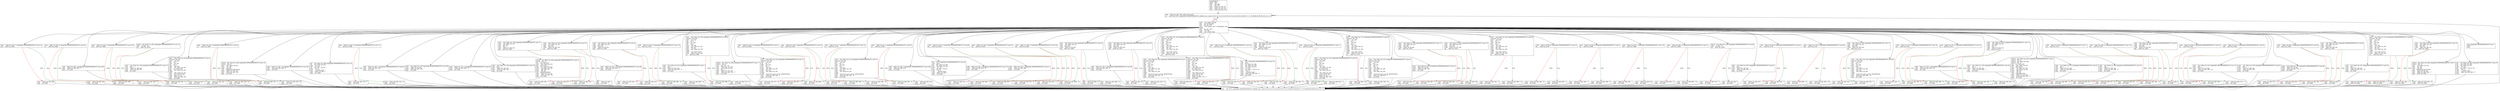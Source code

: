 digraph "positionBoat" {
	graph [
	];
	node [
		shape = "box"
	];
	edge [
	];
	"0" [
		label = "positionBoat:\lpush    rbp\lmov     rbp, rsp\lsub     rsp, 60h\lmov     [rbp+var_58], rdi\lmov     [rbp+var_5C], esi\lmov     [rbp+var_48], 12h\l"
	];
	"1" [
		label = "cmp     [rbp+var_48], 76h; switch 119 cases\lja      short def_1875; jumptable 0000000000001875 default case, cases 0,8,10,13,15,22,23,30,33-35,37,41,43,49,54,58,63,65,71,75,78,80,86,95,96,99,103,112,113\l"
	];
	"2" [
		label = "mov     rax, [rbp+var_48]\llea     rdx, ds:0[rax*4]\llea     rax, jpt_1875\lmov     eax, ds:(jpt_1875 - 6078h)[rdx+rax]\lcdqe\llea     rdx, jpt_1875\ladd     rax, rdx\ljmp     rax; switch jump\l"
	];
	"3" [
		label = "cmp     [rbp+var_5C], 1; jumptable 0000000000001875 case 18\ljnz     short loc_188A\l"
	];
	"4" [
		label = "mov     [rbp+var_48], 0Eh\ljmp     loc_24A0\l"
	];
	"5" [
		label = "mov     [rbp+var_48], 14h\ljmp     loc_24A0\l"
	];
	"6" [
		label = "cmp     [rbp+var_30], 0; jumptable 0000000000001875 case 50\ljs      short loc_18AA\l"
	];
	"7" [
		label = "mov     [rbp+var_48], 3Bh ; ';'\ljmp     loc_24A0\l"
	];
	"8" [
		label = "mov     [rbp+var_48], 6Ah ; 'j'\ljmp     loc_24A0\l"
	];
	"9" [
		label = "add     [rbp+var_40], 1; jumptable 0000000000001875 case 108\lmov     [rbp+var_48], 69h ; 'i'\ljmp     loc_24A0\l"
	];
	"10" [
		label = "cmp     [rbp+var_5C], 3; jumptable 0000000000001875 case 104\ljnz     short loc_18DB\l"
	];
	"11" [
		label = "mov     [rbp+var_48], 53h ; 'S'\ljmp     loc_24A0\l"
	];
	"12" [
		label = "mov     [rbp+var_48], 1\ljmp     loc_24A0\l"
	];
	"13" [
		label = "movzx   eax, [rbp+var_4E]; jumptable 0000000000001875 case 25\lcmp     al, 48h ; 'H'\ljnz     short loc_18FD\l"
	];
	"14" [
		label = "mov     [rbp+var_48], 59h ; 'Y'\ljmp     loc_24A0\l"
	];
	"15" [
		label = "mov     [rbp+var_48], 26h ; '&'\ljmp     loc_24A0\l"
	];
	"16" [
		label = "mov     eax, [rbp+var_18]; jumptable 0000000000001875 case 52\lsub     eax, 1\lmov     [rbp+var_38], eax\lmov     [rbp+var_48], 0Ch\ljmp     loc_24A0\l"
	];
	"17" [
		label = "mov     eax, [rbp+var_4]; jumptable 0000000000001875 case 4\lmovsxd  rdx, eax\lmov     rax, rdx\lshl     rax, 2\ladd     rax, rdx\lshl     rax, 3\lmov     rdx, rax\lmov     rax, [rbp+var_58]\llea     rcx, [rdx+rax]\lmov     eax, [rbp+var_18]\lcdqe\lmov     edx, [rbp+var_5C]\lmov     [rcx+rax*4], edx\ladd     [rbp+var_4], 1\lmov     [rbp+var_48], 1Ah\ljmp     loc_24A0\l"
	];
	"18" [
		label = "cmp     [rbp+var_24], 0; jumptable 0000000000001875 case 62\ljs      short loc_196E\l"
	];
	"19" [
		label = "mov     [rbp+var_48], 55h ; 'U'\ljmp     loc_24A0\l"
	];
	"20" [
		label = "mov     [rbp+var_48], 52h ; 'R'\ljmp     loc_24A0\l"
	];
	"21" [
		label = "movzx   eax, [rbp+var_4D]; jumptable 0000000000001875 case 102\lmovsx   edx, al\lmov     eax, [rbp+var_4C]\lmov     esi, edx\lmov     edi, eax\lcall    validEntryLineColumn\lmov     [rbp+var_10], eax\lmov     [rbp+var_48], 10h\ljmp     loc_24A0\l"
	];
	"22" [
		label = "add     [rbp+var_30], 1; jumptable 0000000000001875 case 106\lmov     [rbp+var_48], 4Ah ; 'J'\ljmp     loc_24A0\l"
	];
	"23" [
		label = "lea     rdx, [rbp+var_4D]; jumptable 0000000000001875 case 14\llea     rax, [rbp+var_4C]\lmov     rsi, rax\llea     rdi, aDC; \"%d %c\"\lmov     eax, 0\lcall    ___isoc99_scanf\lmov     [rbp+var_48], 2\ljmp     loc_24A0\l"
	];
	"24" [
		label = "cmp     [rbp+var_28], 0; jumptable 0000000000001875 case 111\ljs      short loc_19EB\l"
	];
	"25" [
		label = "mov     [rbp+var_48], 72h ; 'r'\ljmp     loc_24A0\l"
	];
	"26" [
		label = "mov     [rbp+var_48], 52h ; 'R'\ljmp     loc_24A0\l"
	];
	"27" [
		label = "add     [rbp+var_28], 1; jumptable 0000000000001875 case 82\lmov     [rbp+var_48], 1Dh\ljmp     loc_24A0\l"
	];
	"28" [
		label = "mov     eax, [rbp+var_18]; jumptable 0000000000001875 case 89\lmov     [rbp+var_4], eax\lmov     [rbp+var_48], 2Dh ; '-'\ljmp     loc_24A0\l"
	];
	"29" [
		label = "add     [rbp+var_1C], 1; jumptable 0000000000001875 case 56\lmov     [rbp+var_48], 6Eh ; 'n'\ljmp     loc_24A0\l"
	];
	"30" [
		label = "mov     eax, [rbp+var_18]; jumptable 0000000000001875 case 79\lsub     eax, 1\lmov     [rbp+var_20], eax\lmov     [rbp+var_48], 20h ; ' '\ljmp     loc_24A0\l"
	];
	"31" [
		label = "movzx   eax, [rbp+var_4D]; jumptable 0000000000001875 case 31\lmovsx   eax, al\llea     ecx, [rax-41h]\lmov     eax, [rbp+var_4C]\llea     edx, [rax-1]\lmov     esi, [rbp+var_5C]\lmov     rax, [rbp+var_58]\lmov     r8d, 48h ; 'H'\lmov     rdi, rax\lcall    validatePosition\lmov     [rbp+var_C], eax\lmov     [rbp+var_48], 18h\ljmp     loc_24A0\l"
	];
	"32" [
		label = "mov     edx, [rbp+var_18]; jumptable 0000000000001875 case 12\lmov     eax, [rbp+var_5C]\ladd     eax, edx\lsub     eax, 1\lcmp     [rbp+var_38], eax\ljge     short loc_1A95\l"
	];
	"33" [
		label = "mov     [rbp+var_48], 76h ; 'v'\ljmp     loc_24A0\l"
	];
	"34" [
		label = "mov     [rbp+var_48], 4Ch ; 'L'\ljmp     loc_24A0\l"
	];
	"35" [
		label = "mov     edx, [rbp+var_4C]; jumptable 0000000000001875 case 101\lmov     eax, [rbp+var_5C]\ladd     eax, edx\lcmp     [rbp+var_3C], eax\ljg      short loc_1ABC\l"
	];
	"36" [
		label = "mov     [rbp+var_48], 2Ch ; ','\ljmp     loc_24A0\l"
	];
	"37" [
		label = "mov     [rbp+var_48], 7\ljmp     loc_24A0\l"
	];
	"38" [
		label = "add     [rbp+var_3C], 1; jumptable 0000000000001875 case 69\lmov     [rbp+var_48], 65h ; 'e'\ljmp     loc_24A0\l"
	];
	"39" [
		label = "mov     edx, [rbp+var_18]; jumptable 0000000000001875 case 45\lmov     eax, [rbp+var_5C]\ladd     eax, edx\lcmp     [rbp+var_4], eax\ljge     short loc_1AF4\l"
	];
	"40" [
		label = "mov     [rbp+var_48], 5Ah ; 'Z'\ljmp     loc_24A0\l"
	];
	"41" [
		label = "mov     [rbp+var_48], 5Ch ; '\\'\ljmp     loc_24A0\l"
	];
	"42" [
		label = "cmp     [rbp+var_34], 0; jumptable 0000000000001875 case 118\ljs      short loc_1B14\l"
	];
	"43" [
		label = "mov     [rbp+var_48], 48h ; 'H'\ljmp     loc_24A0\l"
	];
	"44" [
		label = "mov     [rbp+var_48], 6Dh ; 'm'\ljmp     loc_24A0\l"
	];
	"45" [
		label = "mov     eax, [rbp+var_4C]; jumptable 0000000000001875 case 1\lsub     eax, 1\lmov     [rbp+var_3C], eax\lmov     [rbp+var_48], 65h ; 'e'\ljmp     loc_24A0\l"
	];
	"46" [
		label = "mov     eax, [rbp+var_24]; jumptable 0000000000001875 case 81\lmovsxd  rdx, eax\lmov     rax, rdx\lshl     rax, 2\ladd     rax, rdx\lshl     rax, 3\lmov     rdx, rax\lmov     rax, [rbp+var_58]\ladd     rdx, rax\lmov     eax, [rbp+var_28]\lcdqe\lmov     eax, [rdx+rax*4]\lcmp     [rbp+var_5C], eax\ljz      short loc_1B6F\l"
	];
	"47" [
		label = "mov     [rbp+var_48], 0Bh\ljmp     loc_24A0\l"
	];
	"48" [
		label = "mov     [rbp+var_48], 52h ; 'R'\ljmp     loc_24A0\l"
	];
	"49" [
		label = "movzx   eax, [rbp+var_4D]; jumptable 0000000000001875 case 77\lmovsx   eax, al\lsub     eax, 41h ; 'A'\lmov     [rbp+var_18], eax\lmov     eax, [rbp+var_4C]\lsub     eax, 1\lmov     [rbp+var_4C], eax\lmov     [rbp+var_48], 74h ; 't'\ljmp     loc_24A0\l"
	];
	"50" [
		label = "mov     eax, [rbp+var_2C]; jumptable 0000000000001875 case 70\lmovsxd  rdx, eax\lmov     rax, rdx\lshl     rax, 2\ladd     rax, rdx\lshl     rax, 3\lmov     rdx, rax\lmov     rax, [rbp+var_58]\ladd     rdx, rax\lmov     eax, [rbp+var_30]\lcdqe\lmov     dword ptr [rdx+rax*4], 0FFFFFFFFh\lmov     [rbp+var_48], 6Ah ; 'j'\ljmp     loc_24A0\l"
	];
	"51" [
		label = "cmp     [rbp+var_3C], 9; jumptable 0000000000001875 case 3\ljg      short loc_1BE9\l"
	];
	"52" [
		label = "mov     [rbp+var_48], 57h ; 'W'\ljmp     loc_24A0\l"
	];
	"53" [
		label = "mov     [rbp+var_48], 6Ch ; 'l'\ljmp     loc_24A0\l"
	];
	"54" [
		label = "cmp     [rbp+var_10], 0; jumptable 0000000000001875 case 16\ljnz     short loc_1C09\l"
	];
	"55" [
		label = "mov     [rbp+var_48], 6Bh ; 'k'\ljmp     loc_24A0\l"
	];
	"56" [
		label = "mov     [rbp+var_48], 5\ljmp     loc_24A0\l"
	];
	"57" [
		label = "cmp     [rbp+var_C], 1; jumptable 0000000000001875 case 24\ljz      short loc_1C29\l"
	];
	"58" [
		label = "mov     [rbp+var_48], 24h ; '$'\ljmp     loc_24A0\l"
	];
	"59" [
		label = "mov     [rbp+var_48], 4Dh ; 'M'\ljmp     loc_24A0\l"
	];
	"60" [
		label = "mov     eax, [rbp+var_1C]; jumptable 0000000000001875 case 21\lmovsxd  rdx, eax\lmov     rax, rdx\lshl     rax, 2\ladd     rax, rdx\lshl     rax, 3\lmov     rdx, rax\lmov     rax, [rbp+var_58]\ladd     rdx, rax\lmov     eax, [rbp+var_20]\lcdqe\lmov     dword ptr [rdx+rax*4], 0FFFFFFFFh\lmov     [rbp+var_48], 39h ; '9'\ljmp     loc_24A0\l"
	];
	"61" [
		label = "cmp     [rbp+var_8], 1; jumptable 0000000000001875 case 94\ljz      short loc_1C80\l"
	];
	"62" [
		label = "mov     [rbp+var_48], 24h ; '$'\ljmp     loc_24A0\l"
	];
	"63" [
		label = "mov     [rbp+var_48], 1Fh\ljmp     loc_24A0\l"
	];
	"64" [
		label = "add     [rbp+var_38], 1; jumptable 0000000000001875 case 109\lmov     [rbp+var_48], 0Ch\ljmp     loc_24A0\l"
	];
	"65" [
		label = "lea     rdi, s; jumptable 0000000000001875 case 36\lcall    _puts\llea     rdx, [rbp+var_4D]\llea     rax, [rbp+var_4C]\lmov     rsi, rax\llea     rdi, aDC; \"%d %c\"\lmov     eax, 0\lcall    ___isoc99_scanf\lmov     [rbp+var_48], 2\ljmp     loc_24A0\l"
	];
	"66" [
		label = "add     [rbp+var_34], 1; jumptable 0000000000001875 case 76\lmov     [rbp+var_48], 42h ; 'B'\ljmp     loc_24A0\l"
	];
	"67" [
		label = "add     [rbp+var_20], 1; jumptable 0000000000001875 case 57\lmov     [rbp+var_48], 20h ; ' '\ljmp     loc_24A0\l"
	];
	"68" [
		label = "cmp     [rbp+var_2C], 9; jumptable 0000000000001875 case 68\ljg      short loc_1D08\l"
	];
	"69" [
		label = "mov     [rbp+var_48], 32h ; '2'\ljmp     loc_24A0\l"
	];
	"70" [
		label = "mov     [rbp+var_48], 6Ah ; 'j'\ljmp     loc_24A0\l"
	];
	"71" [
		label = "cmp     [rbp+var_24], 9; jumptable 0000000000001875 case 85\ljg      short loc_1D28\l"
	];
	"72" [
		label = "mov     [rbp+var_48], 6Fh ; 'o'\ljmp     loc_24A0\l"
	];
	"73" [
		label = "mov     [rbp+var_48], 52h ; 'R'\ljmp     loc_24A0\l"
	];
	"74" [
		label = "cmp     [rbp+var_38], 9; jumptable 0000000000001875 case 100\ljg      short loc_1D48\l"
	];
	"75" [
		label = "mov     [rbp+var_48], 3Ch ; '<'\ljmp     loc_24A0\l"
	];
	"76" [
		label = "mov     [rbp+var_48], 6Dh ; 'm'\ljmp     loc_24A0\l"
	];
	"77" [
		label = "mov     edx, [rbp+var_4C]; jumptable 0000000000001875 case 26\lmov     eax, [rbp+var_5C]\ladd     eax, edx\lcmp     [rbp+var_4], eax\ljge     short loc_1D6F\l"
	];
	"78" [
		label = "mov     [rbp+var_48], 4\ljmp     loc_24A0\l"
	];
	"79" [
		label = "mov     [rbp+var_48], 68h ; 'h'\ljmp     loc_24A0\l"
	];
	"80" [
		label = "add     [rbp+var_24], 1; jumptable 0000000000001875 case 98\lmov     [rbp+var_48], 49h ; 'I'\ljmp     loc_24A0\l"
	];
	"81" [
		label = "mov     edx, [rbp+var_18]; jumptable 0000000000001875 case 105\lmov     eax, [rbp+var_5C]\ladd     eax, edx\lcmp     [rbp+var_40], eax\ljge     short loc_1DA7\l"
	];
	"82" [
		label = "mov     [rbp+var_48], 11h\ljmp     loc_24A0\l"
	];
	"83" [
		label = "mov     [rbp+var_48], 45h ; 'E'\ljmp     loc_24A0\l"
	];
	"84" [
		label = "mov     eax, [rbp+var_24]; jumptable 0000000000001875 case 11\lmovsxd  rdx, eax\lmov     rax, rdx\lshl     rax, 2\ladd     rax, rdx\lshl     rax, 3\lmov     rdx, rax\lmov     rax, [rbp+var_58]\ladd     rdx, rax\lmov     eax, [rbp+var_28]\lcdqe\lmov     dword ptr [rdx+rax*4], 0FFFFFFFFh\lmov     [rbp+var_48], 52h ; 'R'\ljmp     loc_24A0\l"
	];
	"85" [
		label = "mov     eax, [rbp+var_4C]; jumptable 0000000000001875 case 9\lmovsxd  rdx, eax\lmov     rax, rdx\lshl     rax, 2\ladd     rax, rdx\lshl     rax, 3\lmov     rdx, rax\lmov     rax, [rbp+var_58]\llea     rcx, [rdx+rax]\lmov     eax, [rbp+var_4]\lcdqe\lmov     edx, [rbp+var_5C]\lmov     [rcx+rax*4], edx\ladd     [rbp+var_4], 1\lmov     [rbp+var_48], 75h ; 'u'\ljmp     loc_24A0\l"
	];
	"86" [
		label = "mov     eax, [rbp+var_3C]; jumptable 0000000000001875 case 51\lmovsxd  rdx, eax\lmov     rax, rdx\lshl     rax, 2\ladd     rax, rdx\lshl     rax, 3\lmov     rdx, rax\lmov     rax, [rbp+var_58]\ladd     rdx, rax\lmov     eax, [rbp+var_40]\lcdqe\lmov     eax, [rdx+rax*4]\lcmp     [rbp+var_5C], eax\ljz      short loc_1E5E\l"
	];
	"87" [
		label = "mov     [rbp+var_48], 43h ; 'C'\ljmp     loc_24A0\l"
	];
	"88" [
		label = "mov     [rbp+var_48], 6Ch ; 'l'\ljmp     loc_24A0\l"
	];
	"89" [
		label = "lea     rdi, s; jumptable 0000000000001875 case 107\lcall    _puts\llea     rcx, [rbp+var_4E]\llea     rdx, [rbp+var_4D]\llea     rax, [rbp+var_4C]\lmov     rsi, rax\llea     rdi, aDCC; \"%d %c %c\"\lmov     eax, 0\lcall    ___isoc99_scanf\lmov     [rbp+var_48], 66h ; 'f'\ljmp     loc_24A0\l"
	];
	"90" [
		label = "cmp     [rbp+var_1C], 0; jumptable 0000000000001875 case 19\ljs      short loc_1EB7\l"
	];
	"91" [
		label = "mov     [rbp+var_48], 1Ch\ljmp     loc_24A0\l"
	];
	"92" [
		label = "mov     [rbp+var_48], 39h ; '9'\ljmp     loc_24A0\l"
	];
	"93" [
		label = "mov     edx, [rbp+var_18]; jumptable 0000000000001875 case 32\lmov     eax, [rbp+var_5C]\ladd     eax, edx\lcmp     [rbp+var_20], eax\ljg      short loc_1EDE\l"
	];
	"94" [
		label = "mov     [rbp+var_48], 13h\ljmp     loc_24A0\l"
	];
	"95" [
		label = "mov     [rbp+var_48], 38h ; '8'\ljmp     loc_24A0\l"
	];
	"96" [
		label = "cmp     [rbp+var_3C], 0; jumptable 0000000000001875 case 17\ljs      short loc_1EFE\l"
	];
	"97" [
		label = "mov     [rbp+var_48], 3\ljmp     loc_24A0\l"
	];
	"98" [
		label = "mov     [rbp+var_48], 6Ch ; 'l'\ljmp     loc_24A0\l"
	];
	"99" [
		label = "mov     eax, [rbp+var_4C]; jumptable 0000000000001875 case 90\lmovsxd  rdx, eax\lmov     rax, rdx\lshl     rax, 2\ladd     rax, rdx\lshl     rax, 3\lmov     rdx, rax\lmov     rax, [rbp+var_58]\llea     rcx, [rdx+rax]\lmov     eax, [rbp+var_4]\lcdqe\lmov     edx, [rbp+var_5C]\lmov     [rcx+rax*4], edx\ladd     [rbp+var_4], 1\lmov     [rbp+var_48], 2Dh ; '-'\ljmp     loc_24A0\l"
	];
	"100" [
		label = "mov     eax, [rbp+var_1C]; jumptable 0000000000001875 case 40\lmovsxd  rdx, eax\lmov     rax, rdx\lshl     rax, 2\ladd     rax, rdx\lshl     rax, 3\lmov     rdx, rax\lmov     rax, [rbp+var_58]\ladd     rdx, rax\lmov     eax, [rbp+var_20]\lcdqe\lmov     eax, [rdx+rax*4]\lcmp     [rbp+var_5C], eax\ljz      short loc_1F7E\l"
	];
	"101" [
		label = "mov     [rbp+var_48], 15h\ljmp     loc_24A0\l"
	];
	"102" [
		label = "mov     [rbp+var_48], 39h ; '9'\ljmp     loc_24A0\l"
	];
	"103" [
		label = "mov     eax, [rbp+var_3C]; jumptable 0000000000001875 case 67\lmovsxd  rdx, eax\lmov     rax, rdx\lshl     rax, 2\ladd     rax, rdx\lshl     rax, 3\lmov     rdx, rax\lmov     rax, [rbp+var_58]\ladd     rdx, rax\lmov     eax, [rbp+var_40]\lcdqe\lmov     dword ptr [rdx+rax*4], 0FFFFFFFFh\lmov     [rbp+var_48], 6Ch ; 'l'\ljmp     loc_24A0\l"
	];
	"104" [
		label = "mov     eax, [rbp+var_4C]; jumptable 0000000000001875 case 55\lmov     [rbp+var_4], eax\lmov     [rbp+var_48], 1Ah\ljmp     loc_24A0\l"
	];
	"105" [
		label = "mov     edx, [rbp+var_18]; jumptable 0000000000001875 case 117\lmov     eax, [rbp+var_5C]\ladd     eax, edx\lcmp     [rbp+var_4], eax\ljge     short loc_1FEF\l"
	];
	"106" [
		label = "mov     [rbp+var_48], 9\ljmp     loc_24A0\l"
	];
	"107" [
		label = "mov     [rbp+var_48], 5Bh ; '['\ljmp     loc_24A0\l"
	];
	"108" [
		label = "mov     edx, [rbp+var_4C]; jumptable 0000000000001875 case 110\lmov     eax, [rbp+var_5C]\ladd     eax, edx\lcmp     [rbp+var_1C], eax\ljg      short loc_2016\l"
	];
	"109" [
		label = "mov     [rbp+var_48], 4Fh ; 'O'\ljmp     loc_24A0\l"
	];
	"110" [
		label = "mov     [rbp+var_48], 19h\ljmp     loc_24A0\l"
	];
	"111" [
		label = "mov     eax, [rbp+var_34]; jumptable 0000000000001875 case 60\lmovsxd  rdx, eax\lmov     rax, rdx\lshl     rax, 2\ladd     rax, rdx\lshl     rax, 3\lmov     rdx, rax\lmov     rax, [rbp+var_58]\ladd     rdx, rax\lmov     eax, [rbp+var_38]\lcdqe\lmov     eax, [rdx+rax*4]\lcmp     [rbp+var_5C], eax\ljz      short loc_205B\l"
	];
	"112" [
		label = "mov     [rbp+var_48], 30h ; '0'\ljmp     loc_24A0\l"
	];
	"113" [
		label = "mov     [rbp+var_48], 6Dh ; 'm'\ljmp     loc_24A0\l"
	];
	"114" [
		label = "cmp     [rbp+var_30], 9; jumptable 0000000000001875 case 59\ljg      short loc_207B\l"
	];
	"115" [
		label = "mov     [rbp+var_48], 58h ; 'X'\ljmp     loc_24A0\l"
	];
	"116" [
		label = "mov     [rbp+var_48], 6Ah ; 'j'\ljmp     loc_24A0\l"
	];
	"117" [
		label = "cmp     [rbp+var_20], 9; jumptable 0000000000001875 case 6\ljg      short loc_209B\l"
	];
	"118" [
		label = "mov     [rbp+var_48], 28h ; '('\ljmp     loc_24A0\l"
	];
	"119" [
		label = "mov     [rbp+var_48], 39h ; '9'\ljmp     loc_24A0\l"
	];
	"120" [
		label = "cmp     [rbp+var_5C], 1; jumptable 0000000000001875 case 116\ljnz     short loc_20BB\l"
	];
	"121" [
		label = "mov     [rbp+var_48], 2Eh ; '.'\ljmp     loc_24A0\l"
	];
	"122" [
		label = "mov     [rbp+var_48], 19h\ljmp     loc_24A0\l"
	];
	"123" [
		label = "cmp     [rbp+var_38], 0; jumptable 0000000000001875 case 27\ljs      short loc_20DB\l"
	];
	"124" [
		label = "mov     [rbp+var_48], 64h ; 'd'\ljmp     loc_24A0\l"
	];
	"125" [
		label = "mov     [rbp+var_48], 6Dh ; 'm'\ljmp     loc_24A0\l"
	];
	"126" [
		label = "movzx   eax, [rbp+var_4E]; jumptable 0000000000001875 case 38\lcmp     al, 56h ; 'V'\ljnz     short loc_20FD\l"
	];
	"127" [
		label = "mov     [rbp+var_48], 37h ; '7'\ljmp     loc_24A0\l"
	];
	"128" [
		label = "mov     [rbp+var_48], 7\ljmp     loc_24A0\l"
	];
	"129" [
		label = "mov     eax, [rbp+var_4C]; jumptable 0000000000001875 case 61\lsub     eax, 1\lmov     [rbp+var_24], eax\lmov     [rbp+var_48], 49h ; 'I'\ljmp     loc_24A0\l"
	];
	"130" [
		label = "cmp     [rbp+var_40], 0; jumptable 0000000000001875 case 87\ljs      short loc_2133\l"
	];
	"131" [
		label = "mov     [rbp+var_48], 27h ; '''\ljmp     loc_24A0\l"
	];
	"132" [
		label = "mov     [rbp+var_48], 6Ch ; 'l'\ljmp     loc_24A0\l"
	];
	"133" [
		label = "cmp     [rbp+var_14], 0; jumptable 0000000000001875 case 84\ljnz     short loc_2153\l"
	];
	"134" [
		label = "mov     [rbp+var_48], 6Bh ; 'k'\ljmp     loc_24A0\l"
	];
	"135" [
		label = "mov     [rbp+var_48], 4Dh ; 'M'\ljmp     loc_24A0\l"
	];
	"136" [
		label = "mov     edx, [rbp+var_18]; jumptable 0000000000001875 case 74\lmov     eax, [rbp+var_5C]\ladd     eax, edx\lcmp     [rbp+var_30], eax\ljg      short loc_217A\l"
	];
	"137" [
		label = "mov     [rbp+var_48], 35h ; '5'\ljmp     loc_24A0\l"
	];
	"138" [
		label = "mov     [rbp+var_48], 2Fh ; '/'\ljmp     loc_24A0\l"
	];
	"139" [
		label = "mov     eax, [rbp+var_34]; jumptable 0000000000001875 case 48\lmovsxd  rdx, eax\lmov     rax, rdx\lshl     rax, 2\ladd     rax, rdx\lshl     rax, 3\lmov     rdx, rax\lmov     rax, [rbp+var_58]\ladd     rdx, rax\lmov     eax, [rbp+var_38]\lcdqe\lmov     dword ptr [rdx+rax*4], 0FFFFFFFFh\lmov     [rbp+var_48], 6Dh ; 'm'\ljmp     loc_24A0\l"
	];
	"140" [
		label = "cmp     [rbp+var_1C], 9; jumptable 0000000000001875 case 28\ljg      short loc_21D1\l"
	];
	"141" [
		label = "mov     [rbp+var_48], 5Dh ; ']'\ljmp     loc_24A0\l"
	];
	"142" [
		label = "mov     [rbp+var_48], 39h ; '9'\ljmp     loc_24A0\l"
	];
	"143" [
		label = "cmp     [rbp+var_2C], 0; jumptable 0000000000001875 case 53\ljs      short loc_21F1\l"
	];
	"144" [
		label = "mov     [rbp+var_48], 44h ; 'D'\ljmp     loc_24A0\l"
	];
	"145" [
		label = "mov     [rbp+var_48], 6Ah ; 'j'\ljmp     loc_24A0\l"
	];
	"146" [
		label = "add     [rbp+var_2C], 1; jumptable 0000000000001875 case 47\lmov     [rbp+var_48], 40h ; '@'\ljmp     loc_24A0\l"
	];
	"147" [
		label = "mov     edx, [rbp+var_4C]; jumptable 0000000000001875 case 73\lmov     eax, [rbp+var_5C]\ladd     eax, edx\lsub     eax, 1\lcmp     [rbp+var_24], eax\ljge     short loc_222C\l"
	];
	"148" [
		label = "mov     [rbp+var_48], 2Ah ; '*'\ljmp     loc_24A0\l"
	];
	"149" [
		label = "mov     [rbp+var_48], 26h ; '&'\ljmp     loc_24A0\l"
	];
	"150" [
		label = "mov     eax, [rbp+var_18]; jumptable 0000000000001875 case 44\lsub     eax, 1\lmov     [rbp+var_40], eax\lmov     [rbp+var_48], 69h ; 'i'\ljmp     loc_24A0\l"
	];
	"151" [
		label = "movzx   eax, [rbp+var_4E]; jumptable 0000000000001875 case 5\lmovsx   edi, al\lmovzx   eax, [rbp+var_4D]\lmovsx   eax, al\llea     ecx, [rax-41h]\lmov     eax, [rbp+var_4C]\llea     edx, [rax-1]\lmov     esi, [rbp+var_5C]\lmov     rax, [rbp+var_58]\lmov     r8d, edi\lmov     rdi, rax\lcall    validatePosition\lmov     [rbp+var_14], eax\lmov     [rbp+var_48], 54h ; 'T'\ljmp     loc_24A0\l"
	];
	"152" [
		label = "mov     eax, [rbp+var_4C]; jumptable 0000000000001875 case 91\lsub     eax, 1\lmov     [rbp+var_1C], eax\lmov     [rbp+var_48], 6Eh ; 'n'\ljmp     loc_24A0\l"
	];
	"153" [
		label = "mov     eax, [rbp+var_18]; jumptable 0000000000001875 case 97\lsub     eax, 1\lmov     [rbp+var_30], eax\lmov     [rbp+var_48], 4Ah ; 'J'\ljmp     loc_24A0\l"
	];
	"154" [
		label = "cmp     [rbp+var_34], 9; jumptable 0000000000001875 case 72\ljg      short loc_22C7\l"
	];
	"155" [
		label = "mov     [rbp+var_48], 1Bh\ljmp     loc_24A0\l"
	];
	"156" [
		label = "mov     [rbp+var_48], 6Dh ; 'm'\ljmp     loc_24A0\l"
	];
	"157" [
		label = "cmp     [rbp+var_28], 9; jumptable 0000000000001875 case 114\ljg      short loc_22E7\l"
	];
	"158" [
		label = "mov     [rbp+var_48], 51h ; 'Q'\ljmp     loc_24A0\l"
	];
	"159" [
		label = "mov     [rbp+var_48], 52h ; 'R'\ljmp     loc_24A0\l"
	];
	"160" [
		label = "mov     edx, [rbp+var_4C]; jumptable 0000000000001875 case 64\lmov     eax, [rbp+var_5C]\ladd     eax, edx\lcmp     [rbp+var_2C], eax\ljge     short loc_230E\l"
	];
	"161" [
		label = "mov     [rbp+var_48], 61h ; 'a'\ljmp     loc_24A0\l"
	];
	"162" [
		label = "mov     [rbp+var_48], 26h ; '&'\ljmp     loc_24A0\l"
	];
	"163" [
		label = "cmp     [rbp+var_20], 0; jumptable 0000000000001875 case 93\ljs      short loc_232E\l"
	];
	"164" [
		label = "mov     [rbp+var_48], 6\ljmp     loc_24A0\l"
	];
	"165" [
		label = "mov     [rbp+var_48], 39h ; '9'\ljmp     loc_24A0\l"
	];
	"166" [
		label = "cmp     [rbp+var_5C], 3; jumptable 0000000000001875 case 92\ljnz     short loc_234E\l"
	];
	"167" [
		label = "mov     [rbp+var_48], 3Dh ; '='\ljmp     loc_24A0\l"
	];
	"168" [
		label = "mov     [rbp+var_48], 73h ; 's'\ljmp     loc_24A0\l"
	];
	"169" [
		label = "mov     eax, [rbp+var_4C]; jumptable 0000000000001875 case 115\lsub     eax, 1\lmov     [rbp+var_2C], eax\lmov     [rbp+var_48], 40h ; '@'\ljmp     loc_24A0\l"
	];
	"170" [
		label = "mov     eax, [rbp+var_18]; jumptable 0000000000001875 case 42\lsub     eax, 1\lmov     [rbp+var_28], eax\lmov     [rbp+var_48], 1Dh\ljmp     loc_24A0\l"
	];
	"171" [
		label = "mov     eax, [rbp+var_18]; jumptable 0000000000001875 case 46\lmov     [rbp+var_4], eax\lmov     [rbp+var_48], 75h ; 'u'\ljmp     loc_24A0\l"
	];
	"172" [
		label = "cmp     [rbp+var_40], 9; jumptable 0000000000001875 case 39\ljg      short loc_23AD\l"
	];
	"173" [
		label = "mov     [rbp+var_48], 33h ; '3'\ljmp     loc_24A0\l"
	];
	"174" [
		label = "mov     [rbp+var_48], 6Ch ; 'l'\ljmp     loc_24A0\l"
	];
	"175" [
		label = "mov     edx, [rbp+var_4C]; jumptable 0000000000001875 case 66\lmov     eax, [rbp+var_5C]\ladd     eax, edx\lcmp     [rbp+var_34], eax\ljg      short loc_23D4\l"
	];
	"176" [
		label = "mov     [rbp+var_48], 34h ; '4'\ljmp     loc_24A0\l"
	];
	"177" [
		label = "mov     [rbp+var_48], 7\ljmp     loc_24A0\l"
	];
	"178" [
		label = "mov     eax, [rbp+var_4C]; jumptable 0000000000001875 case 83\lsub     eax, 1\lmov     [rbp+var_34], eax\lmov     [rbp+var_48], 42h ; 'B'\ljmp     loc_24A0\l"
	];
	"179" [
		label = "mov     eax, [rbp+var_2C]; jumptable 0000000000001875 case 88\lmovsxd  rdx, eax\lmov     rax, rdx\lshl     rax, 2\ladd     rax, rdx\lshl     rax, 3\lmov     rdx, rax\lmov     rax, [rbp+var_58]\ladd     rdx, rax\lmov     eax, [rbp+var_30]\lcdqe\lmov     eax, [rdx+rax*4]\lcmp     [rbp+var_5C], eax\ljz      short loc_242C\l"
	];
	"180" [
		label = "mov     [rbp+var_48], 46h ; 'F'\ljmp     short loc_24A0\l"
	];
	"181" [
		label = "mov     [rbp+var_48], 6Ah ; 'j'\ljmp     short loc_24A0\l"
	];
	"182" [
		label = "mov     edx, [rbp+var_18]; jumptable 0000000000001875 case 29\lmov     eax, [rbp+var_5C]\ladd     eax, edx\lcmp     [rbp+var_28], eax\ljg      short loc_244D\l"
	];
	"183" [
		label = "mov     [rbp+var_48], 3Eh ; '>'\ljmp     short loc_24A0\l"
	];
	"184" [
		label = "mov     [rbp+var_48], 62h ; 'b'\ljmp     short loc_24A0\l"
	];
	"185" [
		label = "movzx   eax, [rbp+var_4D]; jumptable 0000000000001875 case 2\lmovsx   edx, al\lmov     eax, [rbp+var_4C]\lmov     esi, edx\lmov     edi, eax\lcall    validEntryLineColumn\lmov     [rbp+var_8], eax\lmov     [rbp+var_48], 5Eh ; '^'\ljmp     short loc_24A0\l"
	];
	"186" [
		label = "lea     rcx, [rbp+var_4E]; jumptable 0000000000001875 case 20\llea     rdx, [rbp+var_4D]\llea     rax, [rbp+var_4C]\lmov     rsi, rax\llea     rdi, aDCC; \"%d %c %c\"\lmov     eax, 0\lcall    ___isoc99_scanf\lmov     [rbp+var_48], 66h ; 'f'\lnop\l"
	];
	"187" [
		label = "jmp     def_1875; jumptable 0000000000001875 default case, cases 0,8,10,13,15,22,23,30,33-35,37,41,43,49,54,58,63,65,71,75,78,80,86,95,96,99,103,112,113\l"
	];
	"188" [
		label = "nop; jumptable 0000000000001875 case 7\lleave\lretn\l"
	];
// node 0
	"0" -> "1" [ ];
// node 1
	"1" -> "2" [ label = "false", color = red ];
	"1" -> "1" [ label = "true", color = darkgreen ];
// node 2
	"2" -> "1" [ ];
	"2" -> "3" [ ];
	"2" -> "6" [ ];
	"2" -> "9" [ ];
	"2" -> "10" [ ];
	"2" -> "13" [ ];
	"2" -> "16" [ ];
	"2" -> "17" [ ];
	"2" -> "18" [ ];
	"2" -> "21" [ ];
	"2" -> "22" [ ];
	"2" -> "23" [ ];
	"2" -> "24" [ ];
	"2" -> "27" [ ];
	"2" -> "28" [ ];
	"2" -> "29" [ ];
	"2" -> "30" [ ];
	"2" -> "31" [ ];
	"2" -> "32" [ ];
	"2" -> "35" [ ];
	"2" -> "38" [ ];
	"2" -> "39" [ ];
	"2" -> "42" [ ];
	"2" -> "45" [ ];
	"2" -> "46" [ ];
	"2" -> "49" [ ];
	"2" -> "50" [ ];
	"2" -> "51" [ ];
	"2" -> "54" [ ];
	"2" -> "57" [ ];
	"2" -> "60" [ ];
	"2" -> "61" [ ];
	"2" -> "64" [ ];
	"2" -> "65" [ ];
	"2" -> "66" [ ];
	"2" -> "67" [ ];
	"2" -> "68" [ ];
	"2" -> "71" [ ];
	"2" -> "74" [ ];
	"2" -> "77" [ ];
	"2" -> "80" [ ];
	"2" -> "81" [ ];
	"2" -> "84" [ ];
	"2" -> "85" [ ];
	"2" -> "86" [ ];
	"2" -> "89" [ ];
	"2" -> "90" [ ];
	"2" -> "93" [ ];
	"2" -> "96" [ ];
	"2" -> "99" [ ];
	"2" -> "100" [ ];
	"2" -> "103" [ ];
	"2" -> "104" [ ];
	"2" -> "105" [ ];
	"2" -> "108" [ ];
	"2" -> "111" [ ];
	"2" -> "114" [ ];
	"2" -> "117" [ ];
	"2" -> "120" [ ];
	"2" -> "123" [ ];
	"2" -> "126" [ ];
	"2" -> "129" [ ];
	"2" -> "130" [ ];
	"2" -> "133" [ ];
	"2" -> "136" [ ];
	"2" -> "139" [ ];
	"2" -> "140" [ ];
	"2" -> "143" [ ];
	"2" -> "146" [ ];
	"2" -> "147" [ ];
	"2" -> "150" [ ];
	"2" -> "151" [ ];
	"2" -> "152" [ ];
	"2" -> "153" [ ];
	"2" -> "154" [ ];
	"2" -> "157" [ ];
	"2" -> "160" [ ];
	"2" -> "163" [ ];
	"2" -> "166" [ ];
	"2" -> "169" [ ];
	"2" -> "170" [ ];
	"2" -> "171" [ ];
	"2" -> "172" [ ];
	"2" -> "175" [ ];
	"2" -> "178" [ ];
	"2" -> "179" [ ];
	"2" -> "182" [ ];
	"2" -> "185" [ ];
	"2" -> "186" [ ];
	"2" -> "188" [ ];
// node 3
	"3" -> "4" [ label = "false", color = red ];
	"3" -> "5" [ label = "true", color = darkgreen ];
// node 4
	"4" -> "187" [ ];
// node 5
	"5" -> "187" [ ];
// node 6
	"6" -> "7" [ label = "false", color = red ];
	"6" -> "8" [ label = "true", color = darkgreen ];
// node 7
	"7" -> "187" [ ];
// node 8
	"8" -> "187" [ ];
// node 9
	"9" -> "187" [ ];
// node 10
	"10" -> "11" [ label = "false", color = red ];
	"10" -> "12" [ label = "true", color = darkgreen ];
// node 11
	"11" -> "187" [ ];
// node 12
	"12" -> "187" [ ];
// node 13
	"13" -> "14" [ label = "false", color = red ];
	"13" -> "15" [ label = "true", color = darkgreen ];
// node 14
	"14" -> "187" [ ];
// node 15
	"15" -> "187" [ ];
// node 16
	"16" -> "187" [ ];
// node 17
	"17" -> "187" [ ];
// node 18
	"18" -> "19" [ label = "false", color = red ];
	"18" -> "20" [ label = "true", color = darkgreen ];
// node 19
	"19" -> "187" [ ];
// node 20
	"20" -> "187" [ ];
// node 21
	"21" -> "187" [ ];
// node 22
	"22" -> "187" [ ];
// node 23
	"23" -> "187" [ ];
// node 24
	"24" -> "25" [ label = "false", color = red ];
	"24" -> "26" [ label = "true", color = darkgreen ];
// node 25
	"25" -> "187" [ ];
// node 26
	"26" -> "187" [ ];
// node 27
	"27" -> "187" [ ];
// node 28
	"28" -> "187" [ ];
// node 29
	"29" -> "187" [ ];
// node 30
	"30" -> "187" [ ];
// node 31
	"31" -> "187" [ ];
// node 32
	"32" -> "33" [ label = "false", color = red ];
	"32" -> "34" [ label = "true", color = darkgreen ];
// node 33
	"33" -> "187" [ ];
// node 34
	"34" -> "187" [ ];
// node 35
	"35" -> "36" [ label = "false", color = red ];
	"35" -> "37" [ label = "true", color = darkgreen ];
// node 36
	"36" -> "187" [ ];
// node 37
	"37" -> "187" [ ];
// node 38
	"38" -> "187" [ ];
// node 39
	"39" -> "40" [ label = "false", color = red ];
	"39" -> "41" [ label = "true", color = darkgreen ];
// node 40
	"40" -> "187" [ ];
// node 41
	"41" -> "187" [ ];
// node 42
	"42" -> "43" [ label = "false", color = red ];
	"42" -> "44" [ label = "true", color = darkgreen ];
// node 43
	"43" -> "187" [ ];
// node 44
	"44" -> "187" [ ];
// node 45
	"45" -> "187" [ ];
// node 46
	"46" -> "47" [ label = "false", color = red ];
	"46" -> "48" [ label = "true", color = darkgreen ];
// node 47
	"47" -> "187" [ ];
// node 48
	"48" -> "187" [ ];
// node 49
	"49" -> "187" [ ];
// node 50
	"50" -> "187" [ ];
// node 51
	"51" -> "52" [ label = "false", color = red ];
	"51" -> "53" [ label = "true", color = darkgreen ];
// node 52
	"52" -> "187" [ ];
// node 53
	"53" -> "187" [ ];
// node 54
	"54" -> "55" [ label = "false", color = red ];
	"54" -> "56" [ label = "true", color = darkgreen ];
// node 55
	"55" -> "187" [ ];
// node 56
	"56" -> "187" [ ];
// node 57
	"57" -> "58" [ label = "false", color = red ];
	"57" -> "59" [ label = "true", color = darkgreen ];
// node 58
	"58" -> "187" [ ];
// node 59
	"59" -> "187" [ ];
// node 60
	"60" -> "187" [ ];
// node 61
	"61" -> "62" [ label = "false", color = red ];
	"61" -> "63" [ label = "true", color = darkgreen ];
// node 62
	"62" -> "187" [ ];
// node 63
	"63" -> "187" [ ];
// node 64
	"64" -> "187" [ ];
// node 65
	"65" -> "187" [ ];
// node 66
	"66" -> "187" [ ];
// node 67
	"67" -> "187" [ ];
// node 68
	"68" -> "69" [ label = "false", color = red ];
	"68" -> "70" [ label = "true", color = darkgreen ];
// node 69
	"69" -> "187" [ ];
// node 70
	"70" -> "187" [ ];
// node 71
	"71" -> "72" [ label = "false", color = red ];
	"71" -> "73" [ label = "true", color = darkgreen ];
// node 72
	"72" -> "187" [ ];
// node 73
	"73" -> "187" [ ];
// node 74
	"74" -> "75" [ label = "false", color = red ];
	"74" -> "76" [ label = "true", color = darkgreen ];
// node 75
	"75" -> "187" [ ];
// node 76
	"76" -> "187" [ ];
// node 77
	"77" -> "78" [ label = "false", color = red ];
	"77" -> "79" [ label = "true", color = darkgreen ];
// node 78
	"78" -> "187" [ ];
// node 79
	"79" -> "187" [ ];
// node 80
	"80" -> "187" [ ];
// node 81
	"81" -> "82" [ label = "false", color = red ];
	"81" -> "83" [ label = "true", color = darkgreen ];
// node 82
	"82" -> "187" [ ];
// node 83
	"83" -> "187" [ ];
// node 84
	"84" -> "187" [ ];
// node 85
	"85" -> "187" [ ];
// node 86
	"86" -> "87" [ label = "false", color = red ];
	"86" -> "88" [ label = "true", color = darkgreen ];
// node 87
	"87" -> "187" [ ];
// node 88
	"88" -> "187" [ ];
// node 89
	"89" -> "187" [ ];
// node 90
	"90" -> "91" [ label = "false", color = red ];
	"90" -> "92" [ label = "true", color = darkgreen ];
// node 91
	"91" -> "187" [ ];
// node 92
	"92" -> "187" [ ];
// node 93
	"93" -> "94" [ label = "false", color = red ];
	"93" -> "95" [ label = "true", color = darkgreen ];
// node 94
	"94" -> "187" [ ];
// node 95
	"95" -> "187" [ ];
// node 96
	"96" -> "97" [ label = "false", color = red ];
	"96" -> "98" [ label = "true", color = darkgreen ];
// node 97
	"97" -> "187" [ ];
// node 98
	"98" -> "187" [ ];
// node 99
	"99" -> "187" [ ];
// node 100
	"100" -> "101" [ label = "false", color = red ];
	"100" -> "102" [ label = "true", color = darkgreen ];
// node 101
	"101" -> "187" [ ];
// node 102
	"102" -> "187" [ ];
// node 103
	"103" -> "187" [ ];
// node 104
	"104" -> "187" [ ];
// node 105
	"105" -> "106" [ label = "false", color = red ];
	"105" -> "107" [ label = "true", color = darkgreen ];
// node 106
	"106" -> "187" [ ];
// node 107
	"107" -> "187" [ ];
// node 108
	"108" -> "109" [ label = "false", color = red ];
	"108" -> "110" [ label = "true", color = darkgreen ];
// node 109
	"109" -> "187" [ ];
// node 110
	"110" -> "187" [ ];
// node 111
	"111" -> "112" [ label = "false", color = red ];
	"111" -> "113" [ label = "true", color = darkgreen ];
// node 112
	"112" -> "187" [ ];
// node 113
	"113" -> "187" [ ];
// node 114
	"114" -> "115" [ label = "false", color = red ];
	"114" -> "116" [ label = "true", color = darkgreen ];
// node 115
	"115" -> "187" [ ];
// node 116
	"116" -> "187" [ ];
// node 117
	"117" -> "118" [ label = "false", color = red ];
	"117" -> "119" [ label = "true", color = darkgreen ];
// node 118
	"118" -> "187" [ ];
// node 119
	"119" -> "187" [ ];
// node 120
	"120" -> "121" [ label = "false", color = red ];
	"120" -> "122" [ label = "true", color = darkgreen ];
// node 121
	"121" -> "187" [ ];
// node 122
	"122" -> "187" [ ];
// node 123
	"123" -> "124" [ label = "false", color = red ];
	"123" -> "125" [ label = "true", color = darkgreen ];
// node 124
	"124" -> "187" [ ];
// node 125
	"125" -> "187" [ ];
// node 126
	"126" -> "127" [ label = "false", color = red ];
	"126" -> "128" [ label = "true", color = darkgreen ];
// node 127
	"127" -> "187" [ ];
// node 128
	"128" -> "187" [ ];
// node 129
	"129" -> "187" [ ];
// node 130
	"130" -> "131" [ label = "false", color = red ];
	"130" -> "132" [ label = "true", color = darkgreen ];
// node 131
	"131" -> "187" [ ];
// node 132
	"132" -> "187" [ ];
// node 133
	"133" -> "134" [ label = "false", color = red ];
	"133" -> "135" [ label = "true", color = darkgreen ];
// node 134
	"134" -> "187" [ ];
// node 135
	"135" -> "187" [ ];
// node 136
	"136" -> "137" [ label = "false", color = red ];
	"136" -> "138" [ label = "true", color = darkgreen ];
// node 137
	"137" -> "187" [ ];
// node 138
	"138" -> "187" [ ];
// node 139
	"139" -> "187" [ ];
// node 140
	"140" -> "141" [ label = "false", color = red ];
	"140" -> "142" [ label = "true", color = darkgreen ];
// node 141
	"141" -> "187" [ ];
// node 142
	"142" -> "187" [ ];
// node 143
	"143" -> "144" [ label = "false", color = red ];
	"143" -> "145" [ label = "true", color = darkgreen ];
// node 144
	"144" -> "187" [ ];
// node 145
	"145" -> "187" [ ];
// node 146
	"146" -> "187" [ ];
// node 147
	"147" -> "148" [ label = "false", color = red ];
	"147" -> "149" [ label = "true", color = darkgreen ];
// node 148
	"148" -> "187" [ ];
// node 149
	"149" -> "187" [ ];
// node 150
	"150" -> "187" [ ];
// node 151
	"151" -> "187" [ ];
// node 152
	"152" -> "187" [ ];
// node 153
	"153" -> "187" [ ];
// node 154
	"154" -> "155" [ label = "false", color = red ];
	"154" -> "156" [ label = "true", color = darkgreen ];
// node 155
	"155" -> "187" [ ];
// node 156
	"156" -> "187" [ ];
// node 157
	"157" -> "158" [ label = "false", color = red ];
	"157" -> "159" [ label = "true", color = darkgreen ];
// node 158
	"158" -> "187" [ ];
// node 159
	"159" -> "187" [ ];
// node 160
	"160" -> "161" [ label = "false", color = red ];
	"160" -> "162" [ label = "true", color = darkgreen ];
// node 161
	"161" -> "187" [ ];
// node 162
	"162" -> "187" [ ];
// node 163
	"163" -> "164" [ label = "false", color = red ];
	"163" -> "165" [ label = "true", color = darkgreen ];
// node 164
	"164" -> "187" [ ];
// node 165
	"165" -> "187" [ ];
// node 166
	"166" -> "167" [ label = "false", color = red ];
	"166" -> "168" [ label = "true", color = darkgreen ];
// node 167
	"167" -> "187" [ ];
// node 168
	"168" -> "187" [ ];
// node 169
	"169" -> "187" [ ];
// node 170
	"170" -> "187" [ ];
// node 171
	"171" -> "187" [ ];
// node 172
	"172" -> "173" [ label = "false", color = red ];
	"172" -> "174" [ label = "true", color = darkgreen ];
// node 173
	"173" -> "187" [ ];
// node 174
	"174" -> "187" [ ];
// node 175
	"175" -> "176" [ label = "false", color = red ];
	"175" -> "177" [ label = "true", color = darkgreen ];
// node 176
	"176" -> "187" [ ];
// node 177
	"177" -> "187" [ ];
// node 178
	"178" -> "187" [ ];
// node 179
	"179" -> "180" [ label = "false", color = red ];
	"179" -> "181" [ label = "true", color = darkgreen ];
// node 180
	"180" -> "187" [ ];
// node 181
	"181" -> "187" [ ];
// node 182
	"182" -> "183" [ label = "false", color = red ];
	"182" -> "184" [ label = "true", color = darkgreen ];
// node 183
	"183" -> "187" [ ];
// node 184
	"184" -> "187" [ ];
// node 185
	"185" -> "187" [ ];
// node 186
	"186" -> "187" [ ];
// node 187
	"187" -> "1" [ ];
// node 188
}
